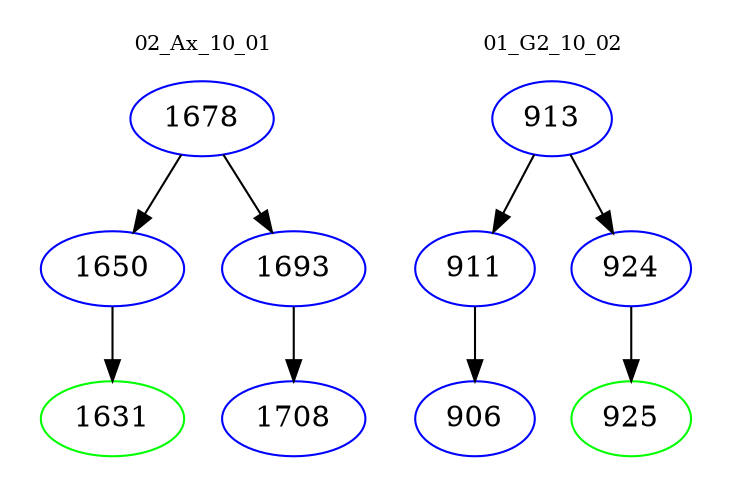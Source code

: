 digraph{
subgraph cluster_0 {
color = white
label = "02_Ax_10_01";
fontsize=10;
T0_1678 [label="1678", color="blue"]
T0_1678 -> T0_1650 [color="black"]
T0_1650 [label="1650", color="blue"]
T0_1650 -> T0_1631 [color="black"]
T0_1631 [label="1631", color="green"]
T0_1678 -> T0_1693 [color="black"]
T0_1693 [label="1693", color="blue"]
T0_1693 -> T0_1708 [color="black"]
T0_1708 [label="1708", color="blue"]
}
subgraph cluster_1 {
color = white
label = "01_G2_10_02";
fontsize=10;
T1_913 [label="913", color="blue"]
T1_913 -> T1_911 [color="black"]
T1_911 [label="911", color="blue"]
T1_911 -> T1_906 [color="black"]
T1_906 [label="906", color="blue"]
T1_913 -> T1_924 [color="black"]
T1_924 [label="924", color="blue"]
T1_924 -> T1_925 [color="black"]
T1_925 [label="925", color="green"]
}
}
